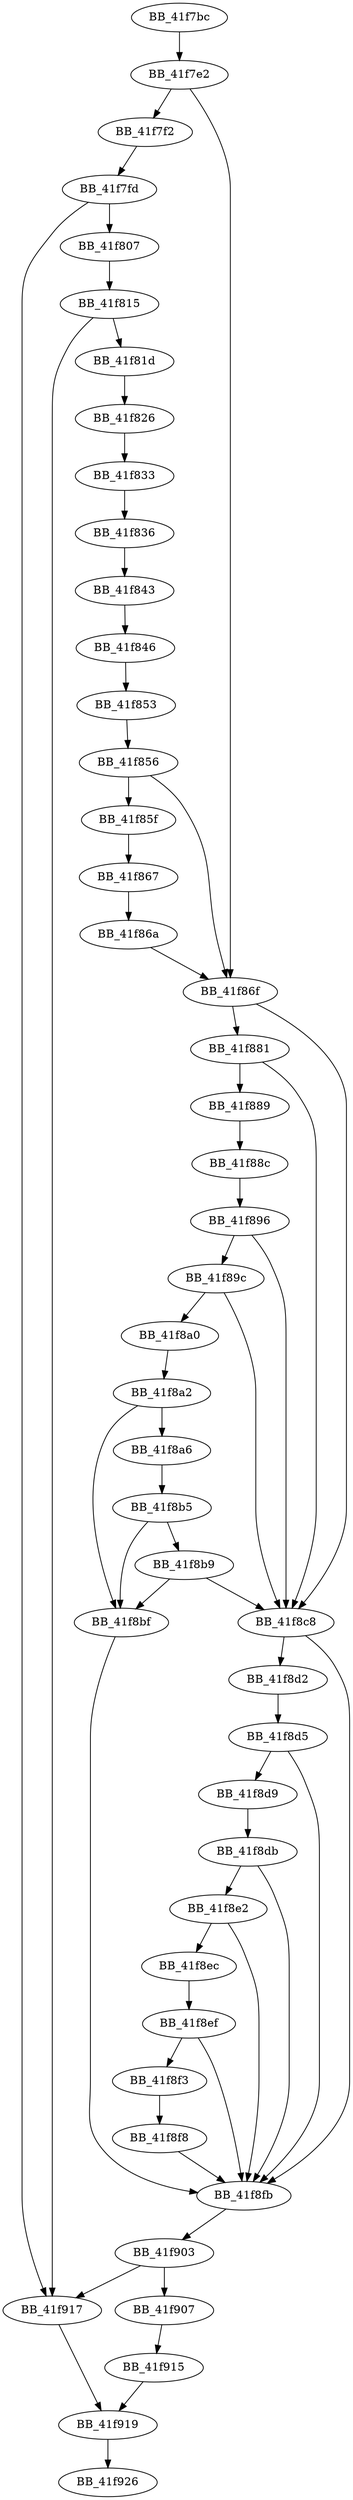 DiGraph sub_41F7BC{
BB_41f7bc->BB_41f7e2
BB_41f7e2->BB_41f7f2
BB_41f7e2->BB_41f86f
BB_41f7f2->BB_41f7fd
BB_41f7fd->BB_41f807
BB_41f7fd->BB_41f917
BB_41f807->BB_41f815
BB_41f815->BB_41f81d
BB_41f815->BB_41f917
BB_41f81d->BB_41f826
BB_41f826->BB_41f833
BB_41f833->BB_41f836
BB_41f836->BB_41f843
BB_41f843->BB_41f846
BB_41f846->BB_41f853
BB_41f853->BB_41f856
BB_41f856->BB_41f85f
BB_41f856->BB_41f86f
BB_41f85f->BB_41f867
BB_41f867->BB_41f86a
BB_41f86a->BB_41f86f
BB_41f86f->BB_41f881
BB_41f86f->BB_41f8c8
BB_41f881->BB_41f889
BB_41f881->BB_41f8c8
BB_41f889->BB_41f88c
BB_41f88c->BB_41f896
BB_41f896->BB_41f89c
BB_41f896->BB_41f8c8
BB_41f89c->BB_41f8a0
BB_41f89c->BB_41f8c8
BB_41f8a0->BB_41f8a2
BB_41f8a2->BB_41f8a6
BB_41f8a2->BB_41f8bf
BB_41f8a6->BB_41f8b5
BB_41f8b5->BB_41f8b9
BB_41f8b5->BB_41f8bf
BB_41f8b9->BB_41f8bf
BB_41f8b9->BB_41f8c8
BB_41f8bf->BB_41f8fb
BB_41f8c8->BB_41f8d2
BB_41f8c8->BB_41f8fb
BB_41f8d2->BB_41f8d5
BB_41f8d5->BB_41f8d9
BB_41f8d5->BB_41f8fb
BB_41f8d9->BB_41f8db
BB_41f8db->BB_41f8e2
BB_41f8db->BB_41f8fb
BB_41f8e2->BB_41f8ec
BB_41f8e2->BB_41f8fb
BB_41f8ec->BB_41f8ef
BB_41f8ef->BB_41f8f3
BB_41f8ef->BB_41f8fb
BB_41f8f3->BB_41f8f8
BB_41f8f8->BB_41f8fb
BB_41f8fb->BB_41f903
BB_41f903->BB_41f907
BB_41f903->BB_41f917
BB_41f907->BB_41f915
BB_41f915->BB_41f919
BB_41f917->BB_41f919
BB_41f919->BB_41f926
}
